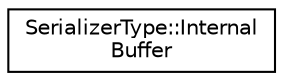 digraph "Graphical Class Hierarchy"
{
 // LATEX_PDF_SIZE
  edge [fontname="Helvetica",fontsize="10",labelfontname="Helvetica",labelfontsize="10"];
  node [fontname="Helvetica",fontsize="10",shape=record];
  rankdir="LR";
  Node0 [label="SerializerType::Internal\lBuffer",height=0.2,width=0.4,color="black", fillcolor="white", style="filled",URL="$structSerializerType_1_1InternalBuffer.html",tooltip=" "];
}
